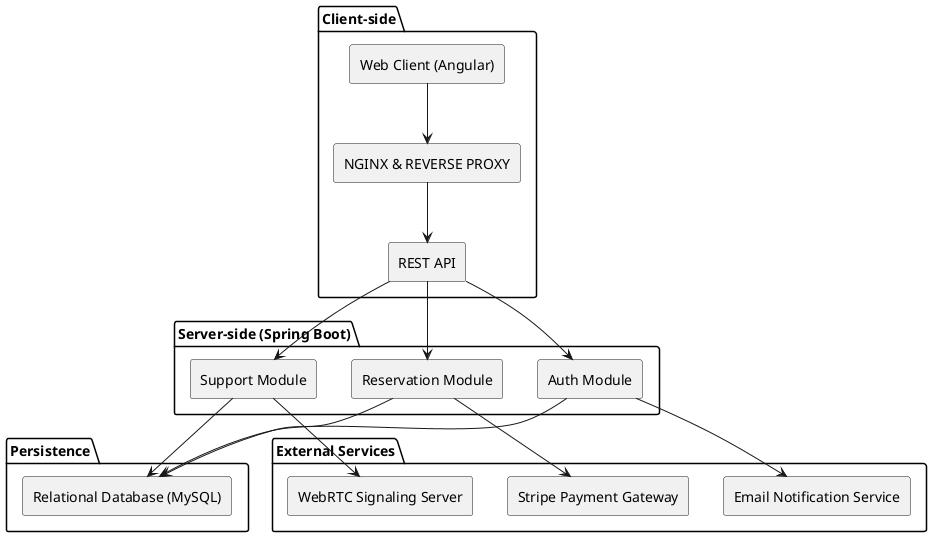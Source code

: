 @startuml
skinparam componentStyle rectangle

package "Client-side" {
  [Web Client (Angular)] --> [NGINX & REVERSE PROXY]
  [NGINX & REVERSE PROXY] --> [REST API]
}

package "Server-side (Spring Boot)" {
  [REST API] --> [Auth Module]
  [REST API] --> [Reservation Module]
  [REST API] --> [Support Module]
}

package "Persistence" {
  [Relational Database (MySQL)]
  [Auth Module] --> [Relational Database (MySQL)]
  [Reservation Module] --> [Relational Database (MySQL)]
  [Support Module] --> [Relational Database (MySQL)]
}

package "External Services" {
  [Stripe Payment Gateway]
  [WebRTC Signaling Server]
  [Email Notification Service]
  [Reservation Module] --> [Stripe Payment Gateway]
  [Support Module] --> [WebRTC Signaling Server]
  [Auth Module] --> [Email Notification Service]
}

@enduml
